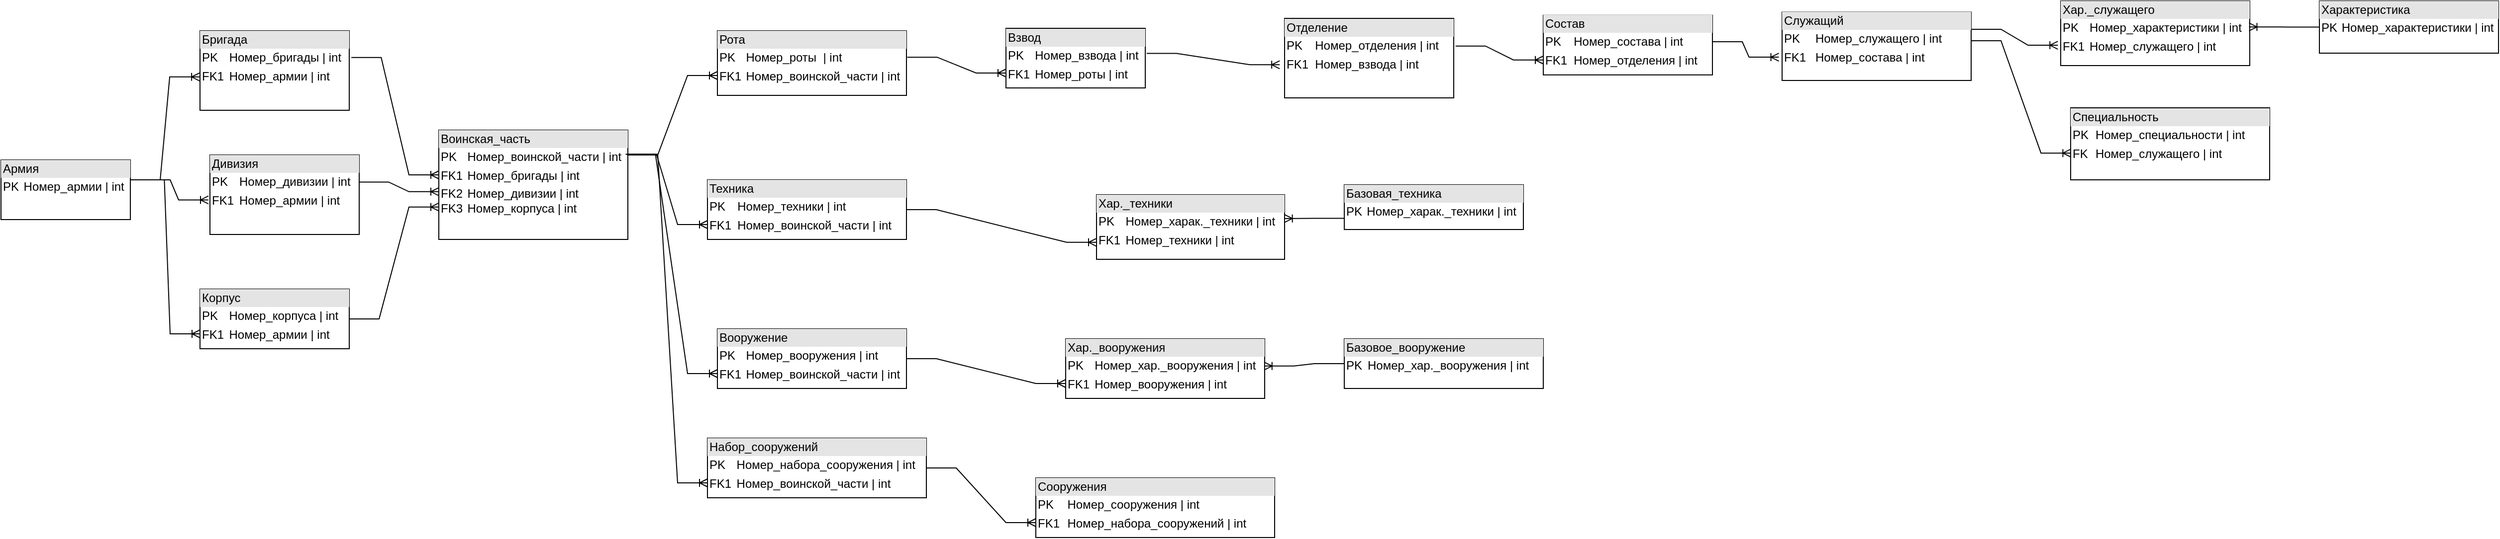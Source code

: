 <mxfile version="22.1.18" type="device">
  <diagram name="Страница — 1" id="wxvAFGrmQstsxwNd4sPq">
    <mxGraphModel dx="333" dy="179" grid="1" gridSize="10" guides="1" tooltips="1" connect="1" arrows="1" fold="1" page="1" pageScale="1" pageWidth="827" pageHeight="1169" math="0" shadow="0">
      <root>
        <mxCell id="0" />
        <mxCell id="1" parent="0" />
        <mxCell id="2NydB8LwMS1_5UBZm370-73" value="&lt;div style=&quot;box-sizing:border-box;width:100%;background:#e4e4e4;padding:2px;&quot;&gt;Армия&lt;/div&gt;&lt;table style=&quot;width:100%;font-size:1em;&quot; cellpadding=&quot;2&quot; cellspacing=&quot;0&quot;&gt;&lt;tbody&gt;&lt;tr&gt;&lt;td&gt;PK&lt;/td&gt;&lt;td&gt;Номер_армии | int&lt;/td&gt;&lt;/tr&gt;&lt;tr&gt;&lt;td&gt;&lt;br&gt;&lt;/td&gt;&lt;td&gt;&lt;br&gt;&lt;/td&gt;&lt;/tr&gt;&lt;tr&gt;&lt;td&gt;&lt;/td&gt;&lt;td&gt;&lt;br&gt;&lt;/td&gt;&lt;/tr&gt;&lt;/tbody&gt;&lt;/table&gt;" style="verticalAlign=top;align=left;overflow=fill;html=1;whiteSpace=wrap;" parent="1" vertex="1">
          <mxGeometry x="20" y="510" width="130" height="60" as="geometry" />
        </mxCell>
        <mxCell id="2NydB8LwMS1_5UBZm370-75" value="&lt;div style=&quot;box-sizing:border-box;width:100%;background:#e4e4e4;padding:2px;&quot;&gt;Бригада&lt;/div&gt;&lt;table style=&quot;width:100%;font-size:1em;&quot; cellpadding=&quot;2&quot; cellspacing=&quot;0&quot;&gt;&lt;tbody&gt;&lt;tr&gt;&lt;td&gt;PK&lt;/td&gt;&lt;td&gt;Номер_бригады | int&lt;/td&gt;&lt;/tr&gt;&lt;tr&gt;&lt;td&gt;FK1&lt;/td&gt;&lt;td&gt;Номер_армии | int&lt;/td&gt;&lt;/tr&gt;&lt;tr&gt;&lt;td&gt;&lt;/td&gt;&lt;td&gt;&lt;br&gt;&lt;/td&gt;&lt;/tr&gt;&lt;/tbody&gt;&lt;/table&gt;" style="verticalAlign=top;align=left;overflow=fill;html=1;whiteSpace=wrap;" parent="1" vertex="1">
          <mxGeometry x="220" y="380" width="150" height="80" as="geometry" />
        </mxCell>
        <mxCell id="2NydB8LwMS1_5UBZm370-76" value="&lt;div style=&quot;box-sizing:border-box;width:100%;background:#e4e4e4;padding:2px;&quot;&gt;Дивизия&lt;/div&gt;&lt;table style=&quot;width:100%;font-size:1em;&quot; cellpadding=&quot;2&quot; cellspacing=&quot;0&quot;&gt;&lt;tbody&gt;&lt;tr&gt;&lt;td&gt;PK&lt;/td&gt;&lt;td&gt;Номер_дивизии | int&lt;/td&gt;&lt;/tr&gt;&lt;tr&gt;&lt;td&gt;FK1&lt;/td&gt;&lt;td&gt;Номер_армии | int&lt;/td&gt;&lt;/tr&gt;&lt;tr&gt;&lt;td&gt;&lt;/td&gt;&lt;td&gt;&lt;br&gt;&lt;/td&gt;&lt;/tr&gt;&lt;/tbody&gt;&lt;/table&gt;" style="verticalAlign=top;align=left;overflow=fill;html=1;whiteSpace=wrap;" parent="1" vertex="1">
          <mxGeometry x="230" y="505" width="150" height="80" as="geometry" />
        </mxCell>
        <mxCell id="2NydB8LwMS1_5UBZm370-77" value="&lt;div style=&quot;box-sizing:border-box;width:100%;background:#e4e4e4;padding:2px;&quot;&gt;Корпус&lt;/div&gt;&lt;table style=&quot;width:100%;font-size:1em;&quot; cellpadding=&quot;2&quot; cellspacing=&quot;0&quot;&gt;&lt;tbody&gt;&lt;tr&gt;&lt;td&gt;PK&lt;/td&gt;&lt;td&gt;Номер_корпуса | int&amp;nbsp;&lt;/td&gt;&lt;/tr&gt;&lt;tr&gt;&lt;td&gt;FK1&lt;/td&gt;&lt;td&gt;Номер_армии | int&lt;/td&gt;&lt;/tr&gt;&lt;tr&gt;&lt;td&gt;&lt;/td&gt;&lt;td&gt;&lt;br&gt;&lt;/td&gt;&lt;/tr&gt;&lt;/tbody&gt;&lt;/table&gt;" style="verticalAlign=top;align=left;overflow=fill;html=1;whiteSpace=wrap;" parent="1" vertex="1">
          <mxGeometry x="220" y="640" width="150" height="60" as="geometry" />
        </mxCell>
        <mxCell id="2NydB8LwMS1_5UBZm370-80" value="&lt;div style=&quot;box-sizing:border-box;width:100%;background:#e4e4e4;padding:2px;&quot;&gt;Воинская_часть&lt;/div&gt;&lt;table style=&quot;width:100%;font-size:1em;&quot; cellpadding=&quot;2&quot; cellspacing=&quot;0&quot;&gt;&lt;tbody&gt;&lt;tr&gt;&lt;td&gt;PK&lt;/td&gt;&lt;td&gt;Номер_воинской_части | int&lt;/td&gt;&lt;/tr&gt;&lt;tr&gt;&lt;td&gt;FK1&lt;/td&gt;&lt;td&gt;Номер_бригады | int&lt;/td&gt;&lt;/tr&gt;&lt;tr&gt;&lt;td&gt;FK2&lt;br&gt;FK3&lt;/td&gt;&lt;td&gt;Номер_дивизии | int&lt;br&gt;Номер_корпуса | int&lt;/td&gt;&lt;/tr&gt;&lt;/tbody&gt;&lt;/table&gt;" style="verticalAlign=top;align=left;overflow=fill;html=1;whiteSpace=wrap;" parent="1" vertex="1">
          <mxGeometry x="460" y="480" width="190" height="110" as="geometry" />
        </mxCell>
        <mxCell id="2NydB8LwMS1_5UBZm370-81" value="&lt;div style=&quot;box-sizing:border-box;width:100%;background:#e4e4e4;padding:2px;&quot;&gt;Рота&lt;/div&gt;&lt;table style=&quot;width:100%;font-size:1em;&quot; cellpadding=&quot;2&quot; cellspacing=&quot;0&quot;&gt;&lt;tbody&gt;&lt;tr&gt;&lt;td&gt;PK&lt;/td&gt;&lt;td&gt;Номер_роты&amp;nbsp; | int&lt;/td&gt;&lt;/tr&gt;&lt;tr&gt;&lt;td&gt;FK1&lt;/td&gt;&lt;td&gt;Номер_воинской_части | int&lt;/td&gt;&lt;/tr&gt;&lt;tr&gt;&lt;td&gt;&lt;/td&gt;&lt;td&gt;&lt;br&gt;&lt;/td&gt;&lt;/tr&gt;&lt;/tbody&gt;&lt;/table&gt;" style="verticalAlign=top;align=left;overflow=fill;html=1;whiteSpace=wrap;" parent="1" vertex="1">
          <mxGeometry x="740" y="380" width="190" height="65" as="geometry" />
        </mxCell>
        <mxCell id="2NydB8LwMS1_5UBZm370-82" value="&lt;div style=&quot;box-sizing:border-box;width:100%;background:#e4e4e4;padding:2px;&quot;&gt;Техника&lt;/div&gt;&lt;table style=&quot;width:100%;font-size:1em;&quot; cellpadding=&quot;2&quot; cellspacing=&quot;0&quot;&gt;&lt;tbody&gt;&lt;tr&gt;&lt;td&gt;PK&lt;/td&gt;&lt;td&gt;Номер_техники | int&lt;/td&gt;&lt;/tr&gt;&lt;tr&gt;&lt;td&gt;FK1&lt;/td&gt;&lt;td&gt;Номер_воинской_части | int&lt;/td&gt;&lt;/tr&gt;&lt;tr&gt;&lt;td&gt;&lt;/td&gt;&lt;td&gt;&lt;br&gt;&lt;/td&gt;&lt;/tr&gt;&lt;/tbody&gt;&lt;/table&gt;" style="verticalAlign=top;align=left;overflow=fill;html=1;whiteSpace=wrap;" parent="1" vertex="1">
          <mxGeometry x="730" y="530" width="200" height="60" as="geometry" />
        </mxCell>
        <mxCell id="2NydB8LwMS1_5UBZm370-83" value="&lt;div style=&quot;box-sizing:border-box;width:100%;background:#e4e4e4;padding:2px;&quot;&gt;Вооружение&lt;/div&gt;&lt;table style=&quot;width:100%;font-size:1em;&quot; cellpadding=&quot;2&quot; cellspacing=&quot;0&quot;&gt;&lt;tbody&gt;&lt;tr&gt;&lt;td&gt;PK&lt;/td&gt;&lt;td&gt;Номер_вооружения | int&lt;/td&gt;&lt;/tr&gt;&lt;tr&gt;&lt;td&gt;FK1&lt;/td&gt;&lt;td&gt;Номер_воинской_части | int&lt;/td&gt;&lt;/tr&gt;&lt;tr&gt;&lt;td&gt;&lt;/td&gt;&lt;td&gt;&lt;br&gt;&lt;/td&gt;&lt;/tr&gt;&lt;/tbody&gt;&lt;/table&gt;" style="verticalAlign=top;align=left;overflow=fill;html=1;whiteSpace=wrap;" parent="1" vertex="1">
          <mxGeometry x="740" y="680" width="190" height="60" as="geometry" />
        </mxCell>
        <mxCell id="2NydB8LwMS1_5UBZm370-84" value="&lt;div style=&quot;box-sizing:border-box;width:100%;background:#e4e4e4;padding:2px;&quot;&gt;Набор_сооружений&lt;/div&gt;&lt;table style=&quot;width:100%;font-size:1em;&quot; cellpadding=&quot;2&quot; cellspacing=&quot;0&quot;&gt;&lt;tbody&gt;&lt;tr&gt;&lt;td&gt;PK&lt;/td&gt;&lt;td&gt;Номер_набора_сооружения | int&lt;/td&gt;&lt;/tr&gt;&lt;tr&gt;&lt;td&gt;FK1&lt;/td&gt;&lt;td&gt;Номер_воинской_части | int&lt;/td&gt;&lt;/tr&gt;&lt;tr&gt;&lt;td&gt;&lt;/td&gt;&lt;td&gt;&lt;br&gt;&lt;/td&gt;&lt;/tr&gt;&lt;/tbody&gt;&lt;/table&gt;" style="verticalAlign=top;align=left;overflow=fill;html=1;whiteSpace=wrap;" parent="1" vertex="1">
          <mxGeometry x="730" y="790" width="220" height="60" as="geometry" />
        </mxCell>
        <mxCell id="2NydB8LwMS1_5UBZm370-85" value="&lt;div style=&quot;box-sizing:border-box;width:100%;background:#e4e4e4;padding:2px;&quot;&gt;Взвод&lt;/div&gt;&lt;table style=&quot;width:100%;font-size:1em;&quot; cellpadding=&quot;2&quot; cellspacing=&quot;0&quot;&gt;&lt;tbody&gt;&lt;tr&gt;&lt;td&gt;PK&lt;/td&gt;&lt;td&gt;Номер_взвода | int&lt;/td&gt;&lt;/tr&gt;&lt;tr&gt;&lt;td&gt;FK1&lt;/td&gt;&lt;td&gt;Номер_роты | int&lt;/td&gt;&lt;/tr&gt;&lt;tr&gt;&lt;td&gt;&lt;/td&gt;&lt;td&gt;&lt;br&gt;&lt;/td&gt;&lt;/tr&gt;&lt;/tbody&gt;&lt;/table&gt;" style="verticalAlign=top;align=left;overflow=fill;html=1;whiteSpace=wrap;" parent="1" vertex="1">
          <mxGeometry x="1030" y="377.5" width="140" height="60" as="geometry" />
        </mxCell>
        <mxCell id="2NydB8LwMS1_5UBZm370-86" value="&lt;div style=&quot;box-sizing:border-box;width:100%;background:#e4e4e4;padding:2px;&quot;&gt;Хар._техники&lt;/div&gt;&lt;table style=&quot;width:100%;font-size:1em;&quot; cellpadding=&quot;2&quot; cellspacing=&quot;0&quot;&gt;&lt;tbody&gt;&lt;tr&gt;&lt;td&gt;PK&lt;/td&gt;&lt;td&gt;Номер_харак._техники | int&lt;/td&gt;&lt;/tr&gt;&lt;tr&gt;&lt;td&gt;FK1&lt;/td&gt;&lt;td&gt;Номер_техники | int&lt;/td&gt;&lt;/tr&gt;&lt;tr&gt;&lt;td&gt;&lt;/td&gt;&lt;td&gt;&lt;br&gt;&lt;/td&gt;&lt;/tr&gt;&lt;/tbody&gt;&lt;/table&gt;" style="verticalAlign=top;align=left;overflow=fill;html=1;whiteSpace=wrap;" parent="1" vertex="1">
          <mxGeometry x="1121" y="545" width="189" height="65" as="geometry" />
        </mxCell>
        <mxCell id="2NydB8LwMS1_5UBZm370-87" value="&lt;div style=&quot;box-sizing:border-box;width:100%;background:#e4e4e4;padding:2px;&quot;&gt;Хар._вооружения&lt;/div&gt;&lt;table style=&quot;width:100%;font-size:1em;&quot; cellpadding=&quot;2&quot; cellspacing=&quot;0&quot;&gt;&lt;tbody&gt;&lt;tr&gt;&lt;td&gt;PK&lt;/td&gt;&lt;td&gt;Номер_хар._вооружения | int&lt;/td&gt;&lt;/tr&gt;&lt;tr&gt;&lt;td&gt;FK1&lt;/td&gt;&lt;td&gt;Номер_вооружения | int&lt;/td&gt;&lt;/tr&gt;&lt;tr&gt;&lt;td&gt;&lt;/td&gt;&lt;td&gt;&lt;br&gt;&lt;/td&gt;&lt;/tr&gt;&lt;/tbody&gt;&lt;/table&gt;" style="verticalAlign=top;align=left;overflow=fill;html=1;whiteSpace=wrap;" parent="1" vertex="1">
          <mxGeometry x="1090" y="690" width="200" height="60" as="geometry" />
        </mxCell>
        <mxCell id="2NydB8LwMS1_5UBZm370-88" value="&lt;div style=&quot;box-sizing:border-box;width:100%;background:#e4e4e4;padding:2px;&quot;&gt;Сооружения&lt;/div&gt;&lt;table style=&quot;width:100%;font-size:1em;&quot; cellpadding=&quot;2&quot; cellspacing=&quot;0&quot;&gt;&lt;tbody&gt;&lt;tr&gt;&lt;td&gt;PK&lt;/td&gt;&lt;td&gt;Номер_сооружения | int&lt;/td&gt;&lt;/tr&gt;&lt;tr&gt;&lt;td&gt;FK1&lt;/td&gt;&lt;td&gt;Номер_набора_сооружений | int&lt;/td&gt;&lt;/tr&gt;&lt;tr&gt;&lt;td&gt;&lt;/td&gt;&lt;td&gt;&lt;br&gt;&lt;/td&gt;&lt;/tr&gt;&lt;/tbody&gt;&lt;/table&gt;" style="verticalAlign=top;align=left;overflow=fill;html=1;whiteSpace=wrap;" parent="1" vertex="1">
          <mxGeometry x="1060" y="830" width="240" height="60" as="geometry" />
        </mxCell>
        <mxCell id="2NydB8LwMS1_5UBZm370-89" value="&lt;div style=&quot;box-sizing:border-box;width:100%;background:#e4e4e4;padding:2px;&quot;&gt;Отделение&lt;/div&gt;&lt;table style=&quot;width:100%;font-size:1em;&quot; cellpadding=&quot;2&quot; cellspacing=&quot;0&quot;&gt;&lt;tbody&gt;&lt;tr&gt;&lt;td&gt;PK&lt;/td&gt;&lt;td&gt;Номер_отделения | int&lt;/td&gt;&lt;/tr&gt;&lt;tr&gt;&lt;td&gt;FK1&lt;/td&gt;&lt;td&gt;Номер_взвода | int&lt;/td&gt;&lt;/tr&gt;&lt;tr&gt;&lt;td&gt;&lt;/td&gt;&lt;td&gt;&lt;br&gt;&lt;/td&gt;&lt;/tr&gt;&lt;/tbody&gt;&lt;/table&gt;" style="verticalAlign=top;align=left;overflow=fill;html=1;whiteSpace=wrap;" parent="1" vertex="1">
          <mxGeometry x="1310" y="367.5" width="170" height="80" as="geometry" />
        </mxCell>
        <mxCell id="2NydB8LwMS1_5UBZm370-90" value="&lt;div style=&quot;box-sizing:border-box;width:100%;background:#e4e4e4;padding:2px;&quot;&gt;Базовая_техника&lt;/div&gt;&lt;table style=&quot;width:100%;font-size:1em;&quot; cellpadding=&quot;2&quot; cellspacing=&quot;0&quot;&gt;&lt;tbody&gt;&lt;tr&gt;&lt;td&gt;PK&lt;/td&gt;&lt;td&gt;Номер_харак._техники | int&lt;/td&gt;&lt;/tr&gt;&lt;tr&gt;&lt;td&gt;&lt;br&gt;&lt;/td&gt;&lt;td&gt;&lt;br&gt;&lt;/td&gt;&lt;/tr&gt;&lt;tr&gt;&lt;td&gt;&lt;/td&gt;&lt;td&gt;&lt;br&gt;&lt;/td&gt;&lt;/tr&gt;&lt;/tbody&gt;&lt;/table&gt;" style="verticalAlign=top;align=left;overflow=fill;html=1;whiteSpace=wrap;" parent="1" vertex="1">
          <mxGeometry x="1370" y="535" width="180" height="45" as="geometry" />
        </mxCell>
        <mxCell id="2NydB8LwMS1_5UBZm370-91" value="&lt;div style=&quot;box-sizing:border-box;width:100%;background:#e4e4e4;padding:2px;&quot;&gt;Базовое_вооружение&lt;/div&gt;&lt;table style=&quot;width:100%;font-size:1em;&quot; cellpadding=&quot;2&quot; cellspacing=&quot;0&quot;&gt;&lt;tbody&gt;&lt;tr&gt;&lt;td&gt;PK&lt;/td&gt;&lt;td&gt;Номер_хар._вооружения | int&lt;/td&gt;&lt;/tr&gt;&lt;tr&gt;&lt;td&gt;&lt;br&gt;&lt;/td&gt;&lt;td&gt;&lt;br&gt;&lt;/td&gt;&lt;/tr&gt;&lt;tr&gt;&lt;td&gt;&lt;/td&gt;&lt;td&gt;&lt;br&gt;&lt;/td&gt;&lt;/tr&gt;&lt;/tbody&gt;&lt;/table&gt;" style="verticalAlign=top;align=left;overflow=fill;html=1;whiteSpace=wrap;" parent="1" vertex="1">
          <mxGeometry x="1370" y="690" width="200" height="50" as="geometry" />
        </mxCell>
        <mxCell id="2NydB8LwMS1_5UBZm370-92" value="&lt;div style=&quot;box-sizing:border-box;width:100%;background:#e4e4e4;padding:2px;&quot;&gt;Состав&lt;/div&gt;&lt;table style=&quot;width:100%;font-size:1em;&quot; cellpadding=&quot;2&quot; cellspacing=&quot;0&quot;&gt;&lt;tbody&gt;&lt;tr&gt;&lt;td&gt;PK&lt;/td&gt;&lt;td&gt;Номер_состава | int&lt;/td&gt;&lt;/tr&gt;&lt;tr&gt;&lt;td&gt;FK1&lt;/td&gt;&lt;td&gt;Номер_отделения | int&lt;/td&gt;&lt;/tr&gt;&lt;tr&gt;&lt;td&gt;&lt;/td&gt;&lt;td&gt;&lt;br&gt;&lt;/td&gt;&lt;/tr&gt;&lt;/tbody&gt;&lt;/table&gt;" style="verticalAlign=top;align=left;overflow=fill;html=1;whiteSpace=wrap;" parent="1" vertex="1">
          <mxGeometry x="1570" y="364.38" width="170" height="60" as="geometry" />
        </mxCell>
        <mxCell id="2NydB8LwMS1_5UBZm370-95" value="&lt;div style=&quot;box-sizing:border-box;width:100%;background:#e4e4e4;padding:2px;&quot;&gt;Хар._служащего&lt;/div&gt;&lt;table style=&quot;width:100%;font-size:1em;&quot; cellpadding=&quot;2&quot; cellspacing=&quot;0&quot;&gt;&lt;tbody&gt;&lt;tr&gt;&lt;td&gt;PK&lt;/td&gt;&lt;td&gt;Номер_характеристики | int&lt;/td&gt;&lt;/tr&gt;&lt;tr&gt;&lt;td&gt;FK1&lt;/td&gt;&lt;td&gt;Номер_служащего | int&lt;/td&gt;&lt;/tr&gt;&lt;tr&gt;&lt;td&gt;&lt;/td&gt;&lt;td&gt;&lt;br&gt;&lt;/td&gt;&lt;/tr&gt;&lt;/tbody&gt;&lt;/table&gt;" style="verticalAlign=top;align=left;overflow=fill;html=1;whiteSpace=wrap;" parent="1" vertex="1">
          <mxGeometry x="2090" y="350" width="190" height="65" as="geometry" />
        </mxCell>
        <mxCell id="2NydB8LwMS1_5UBZm370-96" value="&lt;div style=&quot;box-sizing:border-box;width:100%;background:#e4e4e4;padding:2px;&quot;&gt;Специальность&lt;/div&gt;&lt;table style=&quot;width:100%;font-size:1em;&quot; cellpadding=&quot;2&quot; cellspacing=&quot;0&quot;&gt;&lt;tbody&gt;&lt;tr&gt;&lt;td&gt;PK&lt;/td&gt;&lt;td&gt;Номер_специальности | int&lt;/td&gt;&lt;/tr&gt;&lt;tr&gt;&lt;td&gt;FK&lt;/td&gt;&lt;td&gt;Номер_служащего | int&lt;/td&gt;&lt;/tr&gt;&lt;tr&gt;&lt;td&gt;&lt;/td&gt;&lt;td&gt;&lt;br&gt;&lt;/td&gt;&lt;/tr&gt;&lt;/tbody&gt;&lt;/table&gt;" style="verticalAlign=top;align=left;overflow=fill;html=1;whiteSpace=wrap;" parent="1" vertex="1">
          <mxGeometry x="2100" y="457.5" width="200" height="72.5" as="geometry" />
        </mxCell>
        <mxCell id="2NydB8LwMS1_5UBZm370-97" value="&lt;div style=&quot;box-sizing:border-box;width:100%;background:#e4e4e4;padding:2px;&quot;&gt;Характеристика&lt;/div&gt;&lt;table style=&quot;width:100%;font-size:1em;&quot; cellpadding=&quot;2&quot; cellspacing=&quot;0&quot;&gt;&lt;tbody&gt;&lt;tr&gt;&lt;td&gt;PK&lt;/td&gt;&lt;td&gt;Номер_характеристики | int&lt;/td&gt;&lt;/tr&gt;&lt;tr&gt;&lt;td&gt;&lt;br&gt;&lt;/td&gt;&lt;td&gt;&lt;br&gt;&lt;/td&gt;&lt;/tr&gt;&lt;tr&gt;&lt;td&gt;&lt;/td&gt;&lt;td&gt;&lt;br&gt;&lt;/td&gt;&lt;/tr&gt;&lt;/tbody&gt;&lt;/table&gt;" style="verticalAlign=top;align=left;overflow=fill;html=1;whiteSpace=wrap;" parent="1" vertex="1">
          <mxGeometry x="2350" y="350" width="180" height="52.5" as="geometry" />
        </mxCell>
        <mxCell id="agucKxsT86LSdvKfxH9--2" value="" style="edgeStyle=entityRelationEdgeStyle;fontSize=12;html=1;endArrow=ERoneToMany;rounded=0;entryX=-0.003;entryY=0.58;entryDx=0;entryDy=0;entryPerimeter=0;" parent="1" target="2NydB8LwMS1_5UBZm370-75" edge="1">
          <mxGeometry width="100" height="100" relative="1" as="geometry">
            <mxPoint x="150" y="530" as="sourcePoint" />
            <mxPoint x="200" y="370" as="targetPoint" />
          </mxGeometry>
        </mxCell>
        <mxCell id="agucKxsT86LSdvKfxH9--3" value="" style="edgeStyle=entityRelationEdgeStyle;fontSize=12;html=1;endArrow=ERoneToMany;rounded=0;entryX=-0.01;entryY=0.565;entryDx=0;entryDy=0;entryPerimeter=0;" parent="1" target="2NydB8LwMS1_5UBZm370-76" edge="1">
          <mxGeometry width="100" height="100" relative="1" as="geometry">
            <mxPoint x="160" y="530" as="sourcePoint" />
            <mxPoint x="180" y="590" as="targetPoint" />
          </mxGeometry>
        </mxCell>
        <mxCell id="agucKxsT86LSdvKfxH9--4" value="" style="edgeStyle=entityRelationEdgeStyle;fontSize=12;html=1;endArrow=ERoneToMany;rounded=0;entryX=0;entryY=0.75;entryDx=0;entryDy=0;exitX=1.032;exitY=0.334;exitDx=0;exitDy=0;exitPerimeter=0;" parent="1" source="2NydB8LwMS1_5UBZm370-73" target="2NydB8LwMS1_5UBZm370-77" edge="1">
          <mxGeometry width="100" height="100" relative="1" as="geometry">
            <mxPoint x="100" y="700" as="sourcePoint" />
            <mxPoint x="200" y="600" as="targetPoint" />
          </mxGeometry>
        </mxCell>
        <mxCell id="agucKxsT86LSdvKfxH9--5" value="" style="edgeStyle=entityRelationEdgeStyle;fontSize=12;html=1;endArrow=ERoneToMany;rounded=0;exitX=1.014;exitY=0.336;exitDx=0;exitDy=0;exitPerimeter=0;entryX=-0.013;entryY=0.406;entryDx=0;entryDy=0;entryPerimeter=0;" parent="1" source="2NydB8LwMS1_5UBZm370-75" edge="1">
          <mxGeometry width="100" height="100" relative="1" as="geometry">
            <mxPoint x="342.71" y="406.5" as="sourcePoint" />
            <mxPoint x="460" y="525" as="targetPoint" />
          </mxGeometry>
        </mxCell>
        <mxCell id="agucKxsT86LSdvKfxH9--6" value="" style="edgeStyle=entityRelationEdgeStyle;fontSize=12;html=1;endArrow=ERoneToMany;rounded=0;entryX=0;entryY=0.563;entryDx=0;entryDy=0;entryPerimeter=0;exitX=0.997;exitY=0.34;exitDx=0;exitDy=0;exitPerimeter=0;" parent="1" source="2NydB8LwMS1_5UBZm370-76" target="2NydB8LwMS1_5UBZm370-80" edge="1">
          <mxGeometry width="100" height="100" relative="1" as="geometry">
            <mxPoint x="353" y="532" as="sourcePoint" />
            <mxPoint x="540" y="360" as="targetPoint" />
          </mxGeometry>
        </mxCell>
        <mxCell id="agucKxsT86LSdvKfxH9--7" value="" style="edgeStyle=entityRelationEdgeStyle;fontSize=12;html=1;endArrow=ERoneToMany;rounded=0;entryX=-0.007;entryY=0.703;entryDx=0;entryDy=0;entryPerimeter=0;" parent="1" edge="1">
          <mxGeometry width="100" height="100" relative="1" as="geometry">
            <mxPoint x="370" y="670" as="sourcePoint" />
            <mxPoint x="460.0" y="557.33" as="targetPoint" />
          </mxGeometry>
        </mxCell>
        <mxCell id="agucKxsT86LSdvKfxH9--8" value="" style="edgeStyle=entityRelationEdgeStyle;fontSize=12;html=1;endArrow=ERoneToMany;rounded=0;" parent="1" edge="1">
          <mxGeometry width="100" height="100" relative="1" as="geometry">
            <mxPoint x="650" y="505" as="sourcePoint" />
            <mxPoint x="740" y="425" as="targetPoint" />
          </mxGeometry>
        </mxCell>
        <mxCell id="agucKxsT86LSdvKfxH9--9" value="" style="edgeStyle=entityRelationEdgeStyle;fontSize=12;html=1;endArrow=ERoneToMany;rounded=0;exitX=0.994;exitY=0.224;exitDx=0;exitDy=0;exitPerimeter=0;entryX=0;entryY=0.75;entryDx=0;entryDy=0;" parent="1" source="2NydB8LwMS1_5UBZm370-80" target="2NydB8LwMS1_5UBZm370-82" edge="1">
          <mxGeometry width="100" height="100" relative="1" as="geometry">
            <mxPoint x="660" y="590" as="sourcePoint" />
            <mxPoint x="760" y="490" as="targetPoint" />
          </mxGeometry>
        </mxCell>
        <mxCell id="agucKxsT86LSdvKfxH9--10" value="" style="edgeStyle=entityRelationEdgeStyle;fontSize=12;html=1;endArrow=ERoneToMany;rounded=0;entryX=0;entryY=0.75;entryDx=0;entryDy=0;exitX=0.988;exitY=0.221;exitDx=0;exitDy=0;exitPerimeter=0;" parent="1" source="2NydB8LwMS1_5UBZm370-80" target="2NydB8LwMS1_5UBZm370-83" edge="1">
          <mxGeometry width="100" height="100" relative="1" as="geometry">
            <mxPoint x="590" y="710" as="sourcePoint" />
            <mxPoint x="690" y="610" as="targetPoint" />
          </mxGeometry>
        </mxCell>
        <mxCell id="agucKxsT86LSdvKfxH9--11" value="" style="edgeStyle=entityRelationEdgeStyle;fontSize=12;html=1;endArrow=ERoneToMany;rounded=0;entryX=0;entryY=0.75;entryDx=0;entryDy=0;exitX=1;exitY=0.221;exitDx=0;exitDy=0;exitPerimeter=0;" parent="1" source="2NydB8LwMS1_5UBZm370-80" target="2NydB8LwMS1_5UBZm370-84" edge="1">
          <mxGeometry width="100" height="100" relative="1" as="geometry">
            <mxPoint x="580" y="730" as="sourcePoint" />
            <mxPoint x="680" y="630" as="targetPoint" />
          </mxGeometry>
        </mxCell>
        <mxCell id="agucKxsT86LSdvKfxH9--12" value="" style="edgeStyle=entityRelationEdgeStyle;fontSize=12;html=1;endArrow=ERoneToMany;rounded=0;exitX=1.004;exitY=0.409;exitDx=0;exitDy=0;exitPerimeter=0;entryX=0;entryY=0.75;entryDx=0;entryDy=0;" parent="1" source="2NydB8LwMS1_5UBZm370-81" target="2NydB8LwMS1_5UBZm370-85" edge="1">
          <mxGeometry width="100" height="100" relative="1" as="geometry">
            <mxPoint x="1040" y="350" as="sourcePoint" />
            <mxPoint x="1140" y="250" as="targetPoint" />
          </mxGeometry>
        </mxCell>
        <mxCell id="agucKxsT86LSdvKfxH9--13" value="" style="edgeStyle=entityRelationEdgeStyle;fontSize=12;html=1;endArrow=ERoneToMany;rounded=0;exitX=1;exitY=0.5;exitDx=0;exitDy=0;entryX=0.008;entryY=0.705;entryDx=0;entryDy=0;entryPerimeter=0;" parent="1" source="2NydB8LwMS1_5UBZm370-82" edge="1">
          <mxGeometry width="100" height="100" relative="1" as="geometry">
            <mxPoint x="898.65" y="562.09" as="sourcePoint" />
            <mxPoint x="1121.002" y="592.915" as="targetPoint" />
          </mxGeometry>
        </mxCell>
        <mxCell id="agucKxsT86LSdvKfxH9--14" value="" style="edgeStyle=entityRelationEdgeStyle;fontSize=12;html=1;endArrow=ERoneToMany;rounded=0;exitX=1;exitY=0.5;exitDx=0;exitDy=0;entryX=0;entryY=0.75;entryDx=0;entryDy=0;" parent="1" source="2NydB8LwMS1_5UBZm370-83" target="2NydB8LwMS1_5UBZm370-87" edge="1">
          <mxGeometry width="100" height="100" relative="1" as="geometry">
            <mxPoint x="950" y="730" as="sourcePoint" />
            <mxPoint x="1050" y="630" as="targetPoint" />
          </mxGeometry>
        </mxCell>
        <mxCell id="agucKxsT86LSdvKfxH9--15" value="" style="edgeStyle=entityRelationEdgeStyle;fontSize=12;html=1;endArrow=ERoneToMany;rounded=0;entryX=0.997;entryY=0.457;entryDx=0;entryDy=0;entryPerimeter=0;exitX=0;exitY=0.5;exitDx=0;exitDy=0;" parent="1" source="2NydB8LwMS1_5UBZm370-91" target="2NydB8LwMS1_5UBZm370-87" edge="1">
          <mxGeometry width="100" height="100" relative="1" as="geometry">
            <mxPoint x="1320" y="690" as="sourcePoint" />
            <mxPoint x="1310.0" y="740.0" as="targetPoint" />
          </mxGeometry>
        </mxCell>
        <mxCell id="agucKxsT86LSdvKfxH9--17" value="" style="edgeStyle=entityRelationEdgeStyle;fontSize=12;html=1;endArrow=ERoneToMany;rounded=0;entryX=0;entryY=0.75;entryDx=0;entryDy=0;exitX=1;exitY=0.5;exitDx=0;exitDy=0;" parent="1" source="2NydB8LwMS1_5UBZm370-84" target="2NydB8LwMS1_5UBZm370-88" edge="1">
          <mxGeometry width="100" height="100" relative="1" as="geometry">
            <mxPoint x="890" y="970" as="sourcePoint" />
            <mxPoint x="990" y="870" as="targetPoint" />
          </mxGeometry>
        </mxCell>
        <mxCell id="agucKxsT86LSdvKfxH9--18" value="" style="edgeStyle=entityRelationEdgeStyle;fontSize=12;html=1;endArrow=ERoneToMany;rounded=0;exitX=0;exitY=0.75;exitDx=0;exitDy=0;entryX=0.999;entryY=0.369;entryDx=0;entryDy=0;entryPerimeter=0;" parent="1" source="2NydB8LwMS1_5UBZm370-90" target="2NydB8LwMS1_5UBZm370-86" edge="1">
          <mxGeometry width="100" height="100" relative="1" as="geometry">
            <mxPoint x="1290" y="380" as="sourcePoint" />
            <mxPoint x="1390" y="280" as="targetPoint" />
          </mxGeometry>
        </mxCell>
        <mxCell id="agucKxsT86LSdvKfxH9--19" value="" style="edgeStyle=entityRelationEdgeStyle;fontSize=12;html=1;endArrow=ERoneToMany;rounded=0;entryX=-0.029;entryY=0.583;entryDx=0;entryDy=0;exitX=1.01;exitY=0.421;exitDx=0;exitDy=0;exitPerimeter=0;entryPerimeter=0;" parent="1" source="2NydB8LwMS1_5UBZm370-85" target="2NydB8LwMS1_5UBZm370-89" edge="1">
          <mxGeometry width="100" height="100" relative="1" as="geometry">
            <mxPoint x="1290" y="395" as="sourcePoint" />
            <mxPoint x="1380.0" y="425" as="targetPoint" />
          </mxGeometry>
        </mxCell>
        <mxCell id="agucKxsT86LSdvKfxH9--20" value="" style="edgeStyle=entityRelationEdgeStyle;fontSize=12;html=1;endArrow=ERoneToMany;rounded=0;exitX=1.011;exitY=0.348;exitDx=0;exitDy=0;exitPerimeter=0;entryX=0;entryY=0.75;entryDx=0;entryDy=0;" parent="1" source="2NydB8LwMS1_5UBZm370-89" target="2NydB8LwMS1_5UBZm370-92" edge="1">
          <mxGeometry width="100" height="100" relative="1" as="geometry">
            <mxPoint x="1570" y="410" as="sourcePoint" />
            <mxPoint x="1670" y="310" as="targetPoint" />
          </mxGeometry>
        </mxCell>
        <mxCell id="agucKxsT86LSdvKfxH9--21" value="" style="edgeStyle=entityRelationEdgeStyle;fontSize=12;html=1;endArrow=ERoneToMany;rounded=0;entryX=-0.017;entryY=0.659;entryDx=0;entryDy=0;entryPerimeter=0;exitX=1.01;exitY=0.397;exitDx=0;exitDy=0;exitPerimeter=0;" parent="1" target="agucKxsT86LSdvKfxH9--22" edge="1">
          <mxGeometry width="100" height="100" relative="1" as="geometry">
            <mxPoint x="1740.0" y="391.06" as="sourcePoint" />
            <mxPoint x="1806.4" y="397.694" as="targetPoint" />
          </mxGeometry>
        </mxCell>
        <mxCell id="agucKxsT86LSdvKfxH9--22" value="&lt;div style=&quot;box-sizing:border-box;width:100%;background:#e4e4e4;padding:2px;&quot;&gt;Служащий&lt;/div&gt;&lt;table style=&quot;width:100%;font-size:1em;&quot; cellpadding=&quot;2&quot; cellspacing=&quot;0&quot;&gt;&lt;tbody&gt;&lt;tr&gt;&lt;td&gt;PK&lt;/td&gt;&lt;td&gt;Номер_служащего | int&lt;/td&gt;&lt;/tr&gt;&lt;tr&gt;&lt;td&gt;FK1&lt;/td&gt;&lt;td&gt;Номер_состава | int&lt;/td&gt;&lt;/tr&gt;&lt;tr&gt;&lt;td&gt;&lt;br&gt;&lt;br&gt;&lt;/td&gt;&lt;td&gt;&lt;br&gt;&lt;br&gt;&lt;/td&gt;&lt;/tr&gt;&lt;/tbody&gt;&lt;/table&gt;" style="verticalAlign=top;align=left;overflow=fill;html=1;whiteSpace=wrap;" parent="1" vertex="1">
          <mxGeometry x="1810" y="361.25" width="190" height="68.75" as="geometry" />
        </mxCell>
        <mxCell id="agucKxsT86LSdvKfxH9--24" value="" style="edgeStyle=entityRelationEdgeStyle;fontSize=12;html=1;endArrow=ERoneToMany;rounded=0;exitX=1;exitY=0.25;exitDx=0;exitDy=0;entryX=0.001;entryY=0.629;entryDx=0;entryDy=0;entryPerimeter=0;" parent="1" target="2NydB8LwMS1_5UBZm370-96" edge="1">
          <mxGeometry width="100" height="100" relative="1" as="geometry">
            <mxPoint x="2000" y="389.998" as="sourcePoint" />
            <mxPoint x="2170" y="516.56" as="targetPoint" />
          </mxGeometry>
        </mxCell>
        <mxCell id="agucKxsT86LSdvKfxH9--26" value="" style="edgeStyle=entityRelationEdgeStyle;fontSize=12;html=1;endArrow=ERoneToMany;rounded=0;entryX=-0.015;entryY=0.685;entryDx=0;entryDy=0;entryPerimeter=0;exitX=1;exitY=0.25;exitDx=0;exitDy=0;" parent="1" source="agucKxsT86LSdvKfxH9--22" target="2NydB8LwMS1_5UBZm370-95" edge="1">
          <mxGeometry width="100" height="100" relative="1" as="geometry">
            <mxPoint x="2070" y="380" as="sourcePoint" />
            <mxPoint x="2040" y="540" as="targetPoint" />
          </mxGeometry>
        </mxCell>
        <mxCell id="agucKxsT86LSdvKfxH9--27" value="" style="edgeStyle=entityRelationEdgeStyle;fontSize=12;html=1;endArrow=ERoneToMany;rounded=0;entryX=0.996;entryY=0.401;entryDx=0;entryDy=0;entryPerimeter=0;exitX=0;exitY=0.5;exitDx=0;exitDy=0;" parent="1" source="2NydB8LwMS1_5UBZm370-97" target="2NydB8LwMS1_5UBZm370-95" edge="1">
          <mxGeometry width="100" height="100" relative="1" as="geometry">
            <mxPoint x="2410" y="492.5" as="sourcePoint" />
            <mxPoint x="2360" y="400" as="targetPoint" />
          </mxGeometry>
        </mxCell>
      </root>
    </mxGraphModel>
  </diagram>
</mxfile>
